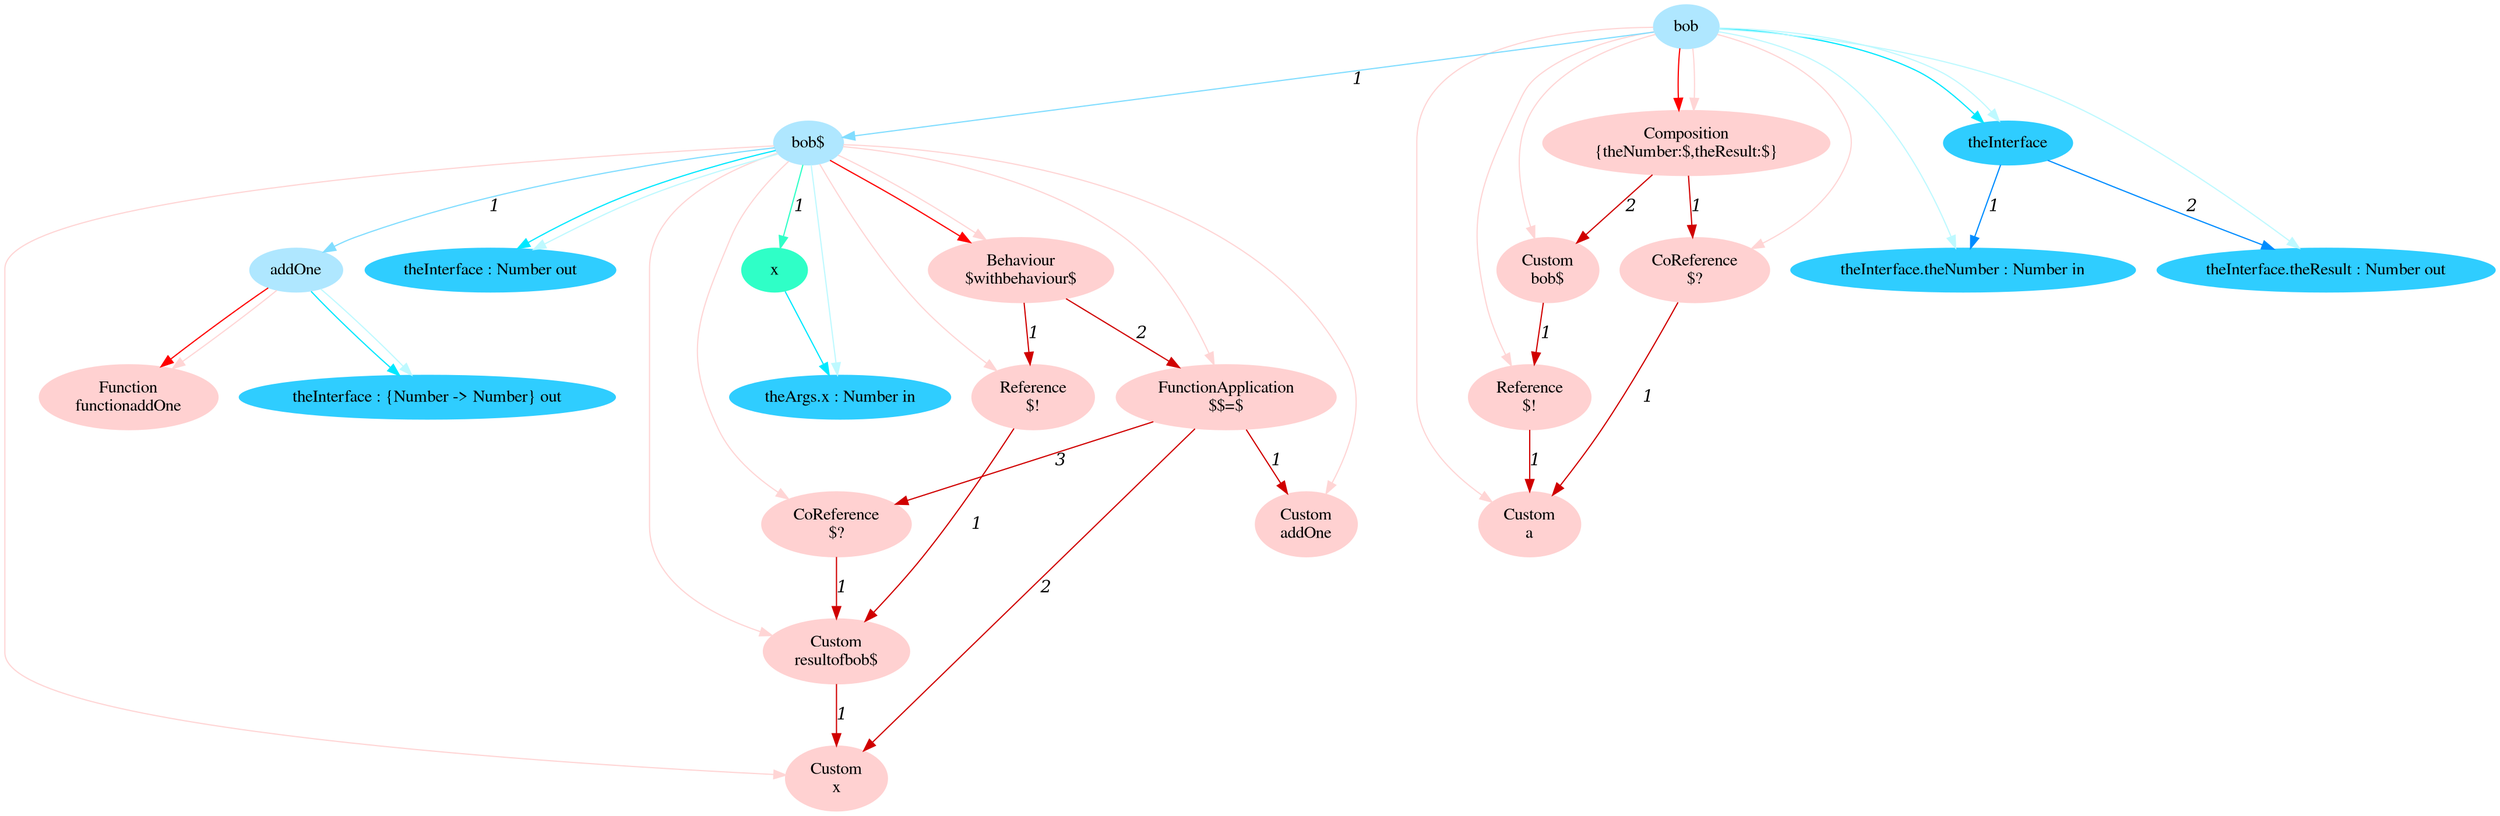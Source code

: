 digraph g{node_15241 [shape="ellipse", style="filled", color="#ffd1d1", fontname="Times", label="Function
functionaddOne" ]
node_15244 [shape="ellipse", style="filled", color="#ffd1d1", fontname="Times", label="Custom
x" ]
node_15249 [shape="ellipse", style="filled", color="#ffd1d1", fontname="Times", label="Custom
resultofbob$" ]
node_15254 [shape="ellipse", style="filled", color="#ffd1d1", fontname="Times", label="Reference
$!" ]
node_15258 [shape="ellipse", style="filled", color="#ffd1d1", fontname="Times", label="Custom
addOne" ]
node_15261 [shape="ellipse", style="filled", color="#ffd1d1", fontname="Times", label="CoReference
$?" ]
node_15265 [shape="ellipse", style="filled", color="#ffd1d1", fontname="Times", label="FunctionApplication
$$=$" ]
node_15271 [shape="ellipse", style="filled", color="#ffd1d1", fontname="Times", label="Behaviour
$withbehaviour$" ]
node_15276 [shape="ellipse", style="filled", color="#ffd1d1", fontname="Times", label="Custom
a" ]
node_15280 [shape="ellipse", style="filled", color="#ffd1d1", fontname="Times", label="CoReference
$?" ]
node_15284 [shape="ellipse", style="filled", color="#ffd1d1", fontname="Times", label="Reference
$!" ]
node_15288 [shape="ellipse", style="filled", color="#ffd1d1", fontname="Times", label="Custom
bob$" ]
node_15292 [shape="ellipse", style="filled", color="#ffd1d1", fontname="Times", label="Composition
{theNumber:$,theResult:$}" ]
node_15165 [shape="ellipse", style="filled", color="#afe7ff", fontname="Times", label="bob" ]
node_15166 [shape="ellipse", style="filled", color="#afe7ff", fontname="Times", label="bob$" ]
node_15167 [shape="ellipse", style="filled", color="#afe7ff", fontname="Times", label="addOne" ]
node_15175 [shape="ellipse", style="filled", color="#2fffc7", fontname="Times", label="x" ]
node_15168 [shape="ellipse", style="filled", color="#2fcdff", fontname="Times", label="theInterface : {Number -> Number} out" ]
node_15176 [shape="ellipse", style="filled", color="#2fcdff", fontname="Times", label="theArgs.x : Number in" ]
node_15180 [shape="ellipse", style="filled", color="#2fcdff", fontname="Times", label="theInterface : Number out" ]
node_15214 [shape="ellipse", style="filled", color="#2fcdff", fontname="Times", label="theInterface" ]
node_15215 [shape="ellipse", style="filled", color="#2fcdff", fontname="Times", label="theInterface.theNumber : Number in" ]
node_15217 [shape="ellipse", style="filled", color="#2fcdff", fontname="Times", label="theInterface.theResult : Number out" ]
node_15249 -> node_15244 [dir=forward, arrowHead=normal, fontname="Times-Italic", arrowsize=1, color="#d00000", label="1",  headlabel="", taillabel="" ]
node_15254 -> node_15249 [dir=forward, arrowHead=normal, fontname="Times-Italic", arrowsize=1, color="#d00000", label="1",  headlabel="", taillabel="" ]
node_15261 -> node_15249 [dir=forward, arrowHead=normal, fontname="Times-Italic", arrowsize=1, color="#d00000", label="1",  headlabel="", taillabel="" ]
node_15265 -> node_15244 [dir=forward, arrowHead=normal, fontname="Times-Italic", arrowsize=1, color="#d00000", label="2",  headlabel="", taillabel="" ]
node_15265 -> node_15258 [dir=forward, arrowHead=normal, fontname="Times-Italic", arrowsize=1, color="#d00000", label="1",  headlabel="", taillabel="" ]
node_15265 -> node_15261 [dir=forward, arrowHead=normal, fontname="Times-Italic", arrowsize=1, color="#d00000", label="3",  headlabel="", taillabel="" ]
node_15271 -> node_15254 [dir=forward, arrowHead=normal, fontname="Times-Italic", arrowsize=1, color="#d00000", label="1",  headlabel="", taillabel="" ]
node_15271 -> node_15265 [dir=forward, arrowHead=normal, fontname="Times-Italic", arrowsize=1, color="#d00000", label="2",  headlabel="", taillabel="" ]
node_15280 -> node_15276 [dir=forward, arrowHead=normal, fontname="Times-Italic", arrowsize=1, color="#d00000", label="1",  headlabel="", taillabel="" ]
node_15284 -> node_15276 [dir=forward, arrowHead=normal, fontname="Times-Italic", arrowsize=1, color="#d00000", label="1",  headlabel="", taillabel="" ]
node_15288 -> node_15284 [dir=forward, arrowHead=normal, fontname="Times-Italic", arrowsize=1, color="#d00000", label="1",  headlabel="", taillabel="" ]
node_15292 -> node_15280 [dir=forward, arrowHead=normal, fontname="Times-Italic", arrowsize=1, color="#d00000", label="1",  headlabel="", taillabel="" ]
node_15292 -> node_15288 [dir=forward, arrowHead=normal, fontname="Times-Italic", arrowsize=1, color="#d00000", label="2",  headlabel="", taillabel="" ]
node_15167 -> node_15241 [dir=forward, arrowHead=normal, fontname="Times-Italic", arrowsize=1, color="#ff0000", label="",  headlabel="", taillabel="" ]
node_15166 -> node_15271 [dir=forward, arrowHead=normal, fontname="Times-Italic", arrowsize=1, color="#ff0000", label="",  headlabel="", taillabel="" ]
node_15165 -> node_15292 [dir=forward, arrowHead=normal, fontname="Times-Italic", arrowsize=1, color="#ff0000", label="",  headlabel="", taillabel="" ]
node_15167 -> node_15241 [dir=forward, arrowHead=normal, fontname="Times-Italic", arrowsize=1, color="#ffd5d5", label="",  headlabel="", taillabel="" ]
node_15166 -> node_15244 [dir=forward, arrowHead=normal, fontname="Times-Italic", arrowsize=1, color="#ffd5d5", label="",  headlabel="", taillabel="" ]
node_15166 -> node_15249 [dir=forward, arrowHead=normal, fontname="Times-Italic", arrowsize=1, color="#ffd5d5", label="",  headlabel="", taillabel="" ]
node_15166 -> node_15254 [dir=forward, arrowHead=normal, fontname="Times-Italic", arrowsize=1, color="#ffd5d5", label="",  headlabel="", taillabel="" ]
node_15166 -> node_15258 [dir=forward, arrowHead=normal, fontname="Times-Italic", arrowsize=1, color="#ffd5d5", label="",  headlabel="", taillabel="" ]
node_15166 -> node_15261 [dir=forward, arrowHead=normal, fontname="Times-Italic", arrowsize=1, color="#ffd5d5", label="",  headlabel="", taillabel="" ]
node_15166 -> node_15265 [dir=forward, arrowHead=normal, fontname="Times-Italic", arrowsize=1, color="#ffd5d5", label="",  headlabel="", taillabel="" ]
node_15166 -> node_15271 [dir=forward, arrowHead=normal, fontname="Times-Italic", arrowsize=1, color="#ffd5d5", label="",  headlabel="", taillabel="" ]
node_15165 -> node_15276 [dir=forward, arrowHead=normal, fontname="Times-Italic", arrowsize=1, color="#ffd5d5", label="",  headlabel="", taillabel="" ]
node_15165 -> node_15280 [dir=forward, arrowHead=normal, fontname="Times-Italic", arrowsize=1, color="#ffd5d5", label="",  headlabel="", taillabel="" ]
node_15165 -> node_15284 [dir=forward, arrowHead=normal, fontname="Times-Italic", arrowsize=1, color="#ffd5d5", label="",  headlabel="", taillabel="" ]
node_15165 -> node_15288 [dir=forward, arrowHead=normal, fontname="Times-Italic", arrowsize=1, color="#ffd5d5", label="",  headlabel="", taillabel="" ]
node_15165 -> node_15292 [dir=forward, arrowHead=normal, fontname="Times-Italic", arrowsize=1, color="#ffd5d5", label="",  headlabel="", taillabel="" ]
node_15166 -> node_15175 [dir=forward, arrowHead=normal, fontname="Times-Italic", arrowsize=1, color="#2fffc7", label="1",  headlabel="", taillabel="" ]
node_15175 -> node_15176 [dir=forward, arrowHead=normal, fontname="Times-Italic", arrowsize=1, color="#00e8ff", label="",  headlabel="", taillabel="" ]
node_15167 -> node_15168 [dir=forward, arrowHead=normal, fontname="Times-Italic", arrowsize=1, color="#00e8ff", label="",  headlabel="", taillabel="" ]
node_15166 -> node_15180 [dir=forward, arrowHead=normal, fontname="Times-Italic", arrowsize=1, color="#00e8ff", label="",  headlabel="", taillabel="" ]
node_15165 -> node_15214 [dir=forward, arrowHead=normal, fontname="Times-Italic", arrowsize=1, color="#00e8ff", label="",  headlabel="", taillabel="" ]
node_15167 -> node_15168 [dir=forward, arrowHead=normal, fontname="Times-Italic", arrowsize=1, color="#bef9ff", label="",  headlabel="", taillabel="" ]
node_15166 -> node_15176 [dir=forward, arrowHead=normal, fontname="Times-Italic", arrowsize=1, color="#bef9ff", label="",  headlabel="", taillabel="" ]
node_15166 -> node_15180 [dir=forward, arrowHead=normal, fontname="Times-Italic", arrowsize=1, color="#bef9ff", label="",  headlabel="", taillabel="" ]
node_15165 -> node_15215 [dir=forward, arrowHead=normal, fontname="Times-Italic", arrowsize=1, color="#bef9ff", label="",  headlabel="", taillabel="" ]
node_15165 -> node_15217 [dir=forward, arrowHead=normal, fontname="Times-Italic", arrowsize=1, color="#bef9ff", label="",  headlabel="", taillabel="" ]
node_15165 -> node_15214 [dir=forward, arrowHead=normal, fontname="Times-Italic", arrowsize=1, color="#bef9ff", label="",  headlabel="", taillabel="" ]
node_15214 -> node_15215 [dir=forward, arrowHead=normal, fontname="Times-Italic", arrowsize=1, color="#008cff", label="1",  headlabel="", taillabel="" ]
node_15214 -> node_15217 [dir=forward, arrowHead=normal, fontname="Times-Italic", arrowsize=1, color="#008cff", label="2",  headlabel="", taillabel="" ]
node_15166 -> node_15167 [dir=forward, arrowHead=normal, fontname="Times-Italic", arrowsize=1, color="#81ddff", label="1",  headlabel="", taillabel="" ]
node_15165 -> node_15166 [dir=forward, arrowHead=normal, fontname="Times-Italic", arrowsize=1, color="#81ddff", label="1",  headlabel="", taillabel="" ]
}
